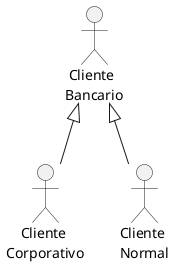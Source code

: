 @startuml

actor " Cliente\nBancario" as cb
actor "    Cliente\nCorporativo" as cp
actor "Cliente\nNormal" as cn

cb <|-- cp
cb <|-- cn

@enduml